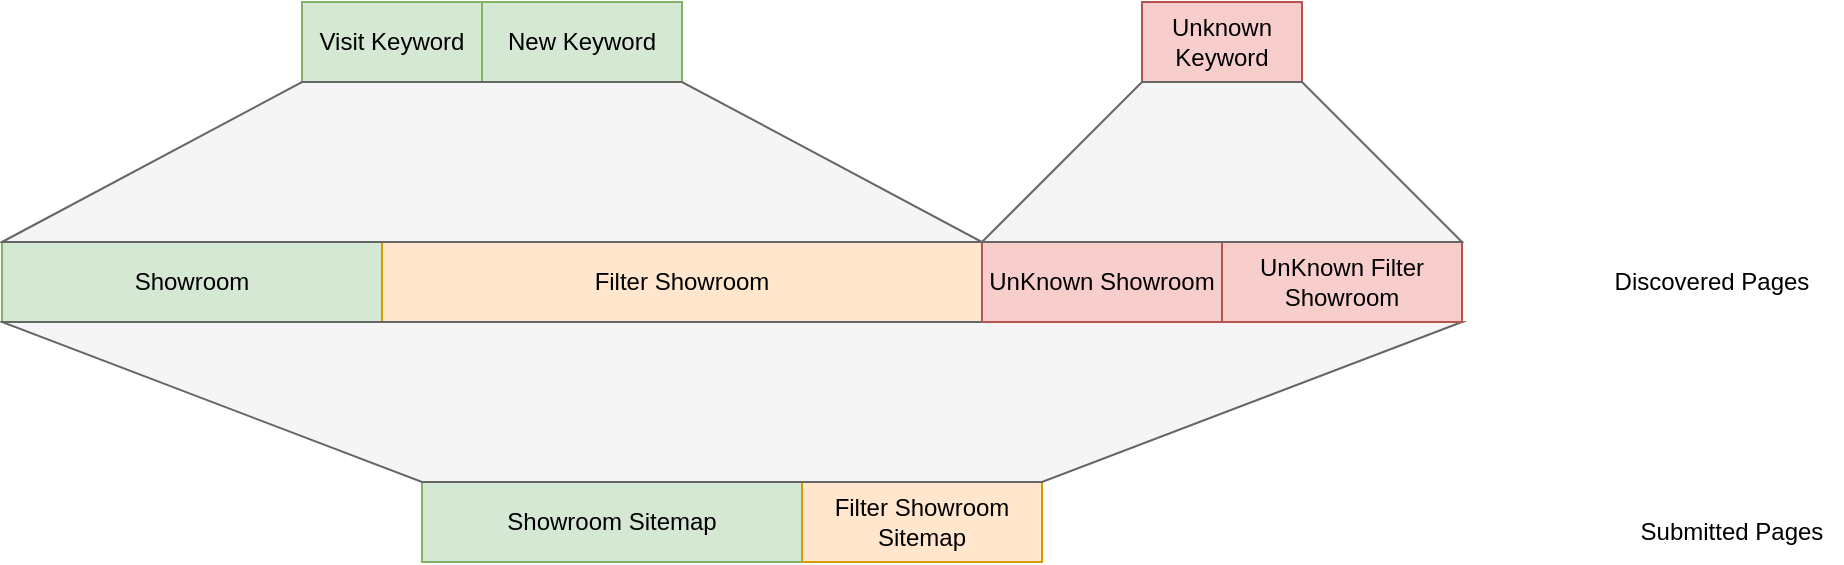 <mxfile version="27.0.5">
  <diagram name="第 1 页" id="Ke502KQ1WeKImCU888vT">
    <mxGraphModel dx="1399" dy="646" grid="1" gridSize="10" guides="1" tooltips="1" connect="1" arrows="1" fold="1" page="1" pageScale="1" pageWidth="827" pageHeight="1169" math="0" shadow="0">
      <root>
        <mxCell id="0" />
        <mxCell id="1" parent="0" />
        <mxCell id="McudIKGl9F88ILY4ECNT-26" value="" style="edgeStyle=orthogonalEdgeStyle;rounded=0;orthogonalLoop=1;jettySize=auto;html=1;" edge="1" parent="1" source="McudIKGl9F88ILY4ECNT-2" target="McudIKGl9F88ILY4ECNT-23">
          <mxGeometry relative="1" as="geometry" />
        </mxCell>
        <mxCell id="McudIKGl9F88ILY4ECNT-2" value="Visit Keyword" style="rounded=0;whiteSpace=wrap;html=1;fillColor=#d5e8d4;strokeColor=#82b366;" vertex="1" parent="1">
          <mxGeometry x="340" y="40" width="90" height="40" as="geometry" />
        </mxCell>
        <mxCell id="McudIKGl9F88ILY4ECNT-3" value="New Keyword" style="rounded=0;whiteSpace=wrap;html=1;fillColor=#d5e8d4;strokeColor=#82b366;" vertex="1" parent="1">
          <mxGeometry x="430" y="40" width="100" height="40" as="geometry" />
        </mxCell>
        <mxCell id="McudIKGl9F88ILY4ECNT-8" value="Showroom" style="rounded=0;whiteSpace=wrap;html=1;fillColor=#d5e8d4;strokeColor=#82b366;" vertex="1" parent="1">
          <mxGeometry x="190" y="160" width="190" height="40" as="geometry" />
        </mxCell>
        <mxCell id="McudIKGl9F88ILY4ECNT-9" value="Filter Showroom" style="rounded=0;whiteSpace=wrap;html=1;fillColor=#ffe6cc;strokeColor=#d79b00;" vertex="1" parent="1">
          <mxGeometry x="380" y="160" width="300" height="40" as="geometry" />
        </mxCell>
        <mxCell id="McudIKGl9F88ILY4ECNT-10" value="Showroom Sitemap" style="rounded=0;whiteSpace=wrap;html=1;fillColor=#d5e8d4;strokeColor=#82b366;" vertex="1" parent="1">
          <mxGeometry x="400" y="280" width="190" height="40" as="geometry" />
        </mxCell>
        <mxCell id="McudIKGl9F88ILY4ECNT-11" value="Filter Showroom Sitemap" style="rounded=0;whiteSpace=wrap;html=1;fillColor=#ffe6cc;strokeColor=#d79b00;" vertex="1" parent="1">
          <mxGeometry x="590" y="280" width="120" height="40" as="geometry" />
        </mxCell>
        <mxCell id="McudIKGl9F88ILY4ECNT-22" value="" style="shape=trapezoid;perimeter=trapezoidPerimeter;whiteSpace=wrap;html=1;fixedSize=1;size=150;fillColor=#f5f5f5;strokeColor=#666666;fontColor=#333333;" vertex="1" parent="1">
          <mxGeometry x="190" y="80" width="490" height="80" as="geometry" />
        </mxCell>
        <mxCell id="McudIKGl9F88ILY4ECNT-23" value="" style="shape=trapezoid;perimeter=trapezoidPerimeter;whiteSpace=wrap;html=1;fixedSize=1;size=210;direction=west;fillColor=#f5f5f5;fontColor=#333333;strokeColor=#666666;" vertex="1" parent="1">
          <mxGeometry x="190" y="200" width="730" height="80" as="geometry" />
        </mxCell>
        <mxCell id="McudIKGl9F88ILY4ECNT-24" value="Discovered Pages" style="text;html=1;align=center;verticalAlign=middle;whiteSpace=wrap;rounded=0;" vertex="1" parent="1">
          <mxGeometry x="990" y="165" width="110" height="30" as="geometry" />
        </mxCell>
        <mxCell id="McudIKGl9F88ILY4ECNT-25" value="Submitted Pages" style="text;html=1;align=center;verticalAlign=middle;whiteSpace=wrap;rounded=0;" vertex="1" parent="1">
          <mxGeometry x="1000" y="290" width="110" height="30" as="geometry" />
        </mxCell>
        <mxCell id="McudIKGl9F88ILY4ECNT-28" value="UnKnown Showroom" style="rounded=0;whiteSpace=wrap;html=1;fillColor=#f8cecc;strokeColor=#b85450;" vertex="1" parent="1">
          <mxGeometry x="680" y="160" width="120" height="40" as="geometry" />
        </mxCell>
        <mxCell id="McudIKGl9F88ILY4ECNT-29" value="Unknown Keyword" style="rounded=0;whiteSpace=wrap;html=1;fillColor=#f8cecc;strokeColor=#b85450;" vertex="1" parent="1">
          <mxGeometry x="760" y="40" width="80" height="40" as="geometry" />
        </mxCell>
        <mxCell id="McudIKGl9F88ILY4ECNT-30" value="UnKnown Filter Showroom" style="rounded=0;whiteSpace=wrap;html=1;fillColor=#f8cecc;strokeColor=#b85450;" vertex="1" parent="1">
          <mxGeometry x="800" y="160" width="120" height="40" as="geometry" />
        </mxCell>
        <mxCell id="McudIKGl9F88ILY4ECNT-31" value="" style="shape=trapezoid;perimeter=trapezoidPerimeter;whiteSpace=wrap;html=1;fixedSize=1;size=80;fillColor=#f5f5f5;strokeColor=#666666;fontColor=#333333;" vertex="1" parent="1">
          <mxGeometry x="680" y="80" width="240" height="80" as="geometry" />
        </mxCell>
      </root>
    </mxGraphModel>
  </diagram>
</mxfile>
